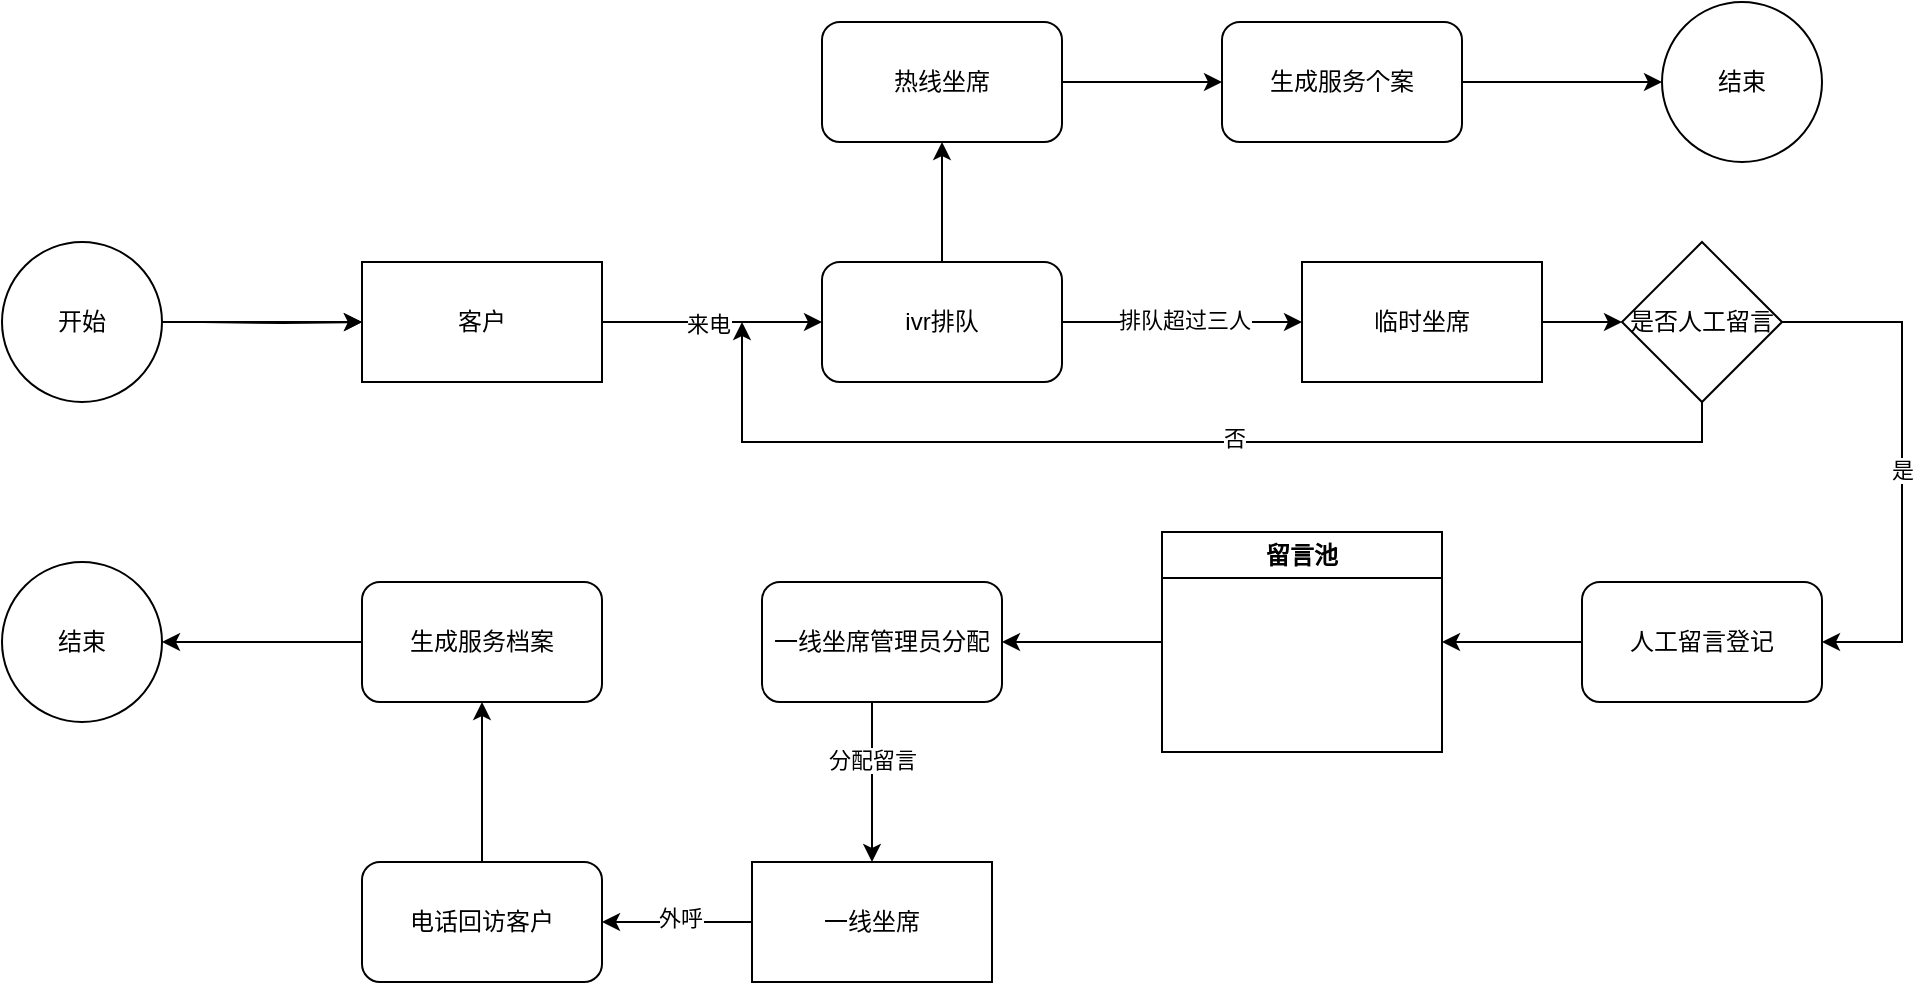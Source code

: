 <mxfile version="22.1.18" type="github">
  <diagram name="Page-1" id="52a04d89-c75d-2922-d76d-85b35f80e030">
    <mxGraphModel dx="1173" dy="746" grid="1" gridSize="10" guides="1" tooltips="1" connect="1" arrows="1" fold="1" page="1" pageScale="1" pageWidth="1100" pageHeight="850" background="none" math="0" shadow="0">
      <root>
        <mxCell id="0" />
        <mxCell id="1" parent="0" />
        <mxCell id="jRr14fNT7QDTzJk1nxz2-3" value="" style="edgeStyle=orthogonalEdgeStyle;rounded=0;orthogonalLoop=1;jettySize=auto;html=1;" parent="1" source="jRr14fNT7QDTzJk1nxz2-1" target="jRr14fNT7QDTzJk1nxz2-16" edge="1">
          <mxGeometry relative="1" as="geometry">
            <mxPoint x="550" y="380" as="targetPoint" />
          </mxGeometry>
        </mxCell>
        <mxCell id="jRr14fNT7QDTzJk1nxz2-43" value="来电" style="edgeLabel;html=1;align=center;verticalAlign=middle;resizable=0;points=[];" parent="jRr14fNT7QDTzJk1nxz2-3" vertex="1" connectable="0">
          <mxGeometry x="-0.044" y="-1" relative="1" as="geometry">
            <mxPoint as="offset" />
          </mxGeometry>
        </mxCell>
        <mxCell id="jRr14fNT7QDTzJk1nxz2-1" value="客户" style="rounded=0;whiteSpace=wrap;html=1;" parent="1" vertex="1">
          <mxGeometry x="330" y="350" width="120" height="60" as="geometry" />
        </mxCell>
        <mxCell id="jRr14fNT7QDTzJk1nxz2-7" value="" style="edgeStyle=orthogonalEdgeStyle;rounded=0;orthogonalLoop=1;jettySize=auto;html=1;exitX=1;exitY=0.5;exitDx=0;exitDy=0;" parent="1" source="jRr14fNT7QDTzJk1nxz2-16" target="jRr14fNT7QDTzJk1nxz2-6" edge="1">
          <mxGeometry relative="1" as="geometry">
            <mxPoint x="640" y="380" as="sourcePoint" />
          </mxGeometry>
        </mxCell>
        <mxCell id="jRr14fNT7QDTzJk1nxz2-9" value="排队超过三人" style="edgeLabel;html=1;align=center;verticalAlign=middle;resizable=0;points=[];" parent="jRr14fNT7QDTzJk1nxz2-7" vertex="1" connectable="0">
          <mxGeometry x="0.011" y="1" relative="1" as="geometry">
            <mxPoint as="offset" />
          </mxGeometry>
        </mxCell>
        <mxCell id="jRr14fNT7QDTzJk1nxz2-13" value="" style="edgeStyle=orthogonalEdgeStyle;rounded=0;orthogonalLoop=1;jettySize=auto;html=1;" parent="1" source="jRr14fNT7QDTzJk1nxz2-6" target="jRr14fNT7QDTzJk1nxz2-12" edge="1">
          <mxGeometry relative="1" as="geometry" />
        </mxCell>
        <mxCell id="jRr14fNT7QDTzJk1nxz2-6" value="临时坐席" style="whiteSpace=wrap;html=1;rounded=0;" parent="1" vertex="1">
          <mxGeometry x="800" y="350" width="120" height="60" as="geometry" />
        </mxCell>
        <mxCell id="jRr14fNT7QDTzJk1nxz2-22" value="" style="edgeStyle=orthogonalEdgeStyle;rounded=0;orthogonalLoop=1;jettySize=auto;html=1;exitX=1;exitY=0.5;exitDx=0;exitDy=0;entryX=1;entryY=0.5;entryDx=0;entryDy=0;" parent="1" source="jRr14fNT7QDTzJk1nxz2-12" edge="1" target="jRr14fNT7QDTzJk1nxz2-23">
          <mxGeometry relative="1" as="geometry">
            <mxPoint x="1070" y="540" as="targetPoint" />
            <Array as="points">
              <mxPoint x="1100" y="380" />
              <mxPoint x="1100" y="540" />
            </Array>
          </mxGeometry>
        </mxCell>
        <mxCell id="jRr14fNT7QDTzJk1nxz2-42" value="是" style="edgeLabel;html=1;align=center;verticalAlign=middle;resizable=0;points=[];" parent="jRr14fNT7QDTzJk1nxz2-22" vertex="1" connectable="0">
          <mxGeometry x="-0.265" y="-2" relative="1" as="geometry">
            <mxPoint x="2" y="38" as="offset" />
          </mxGeometry>
        </mxCell>
        <mxCell id="jRr14fNT7QDTzJk1nxz2-12" value="是否人工留言" style="rhombus;whiteSpace=wrap;html=1;rounded=0;" parent="1" vertex="1">
          <mxGeometry x="960" y="340" width="80" height="80" as="geometry" />
        </mxCell>
        <mxCell id="AQV8VEkUSa6QAiec6kYD-10" value="" style="edgeStyle=orthogonalEdgeStyle;rounded=0;orthogonalLoop=1;jettySize=auto;html=1;" edge="1" parent="1" source="jRr14fNT7QDTzJk1nxz2-16" target="AQV8VEkUSa6QAiec6kYD-9">
          <mxGeometry relative="1" as="geometry" />
        </mxCell>
        <mxCell id="jRr14fNT7QDTzJk1nxz2-16" value="ivr排队" style="rounded=1;whiteSpace=wrap;html=1;" parent="1" vertex="1">
          <mxGeometry x="560" y="350" width="120" height="60" as="geometry" />
        </mxCell>
        <mxCell id="jRr14fNT7QDTzJk1nxz2-18" value="" style="endArrow=classic;html=1;rounded=0;exitX=0.5;exitY=1;exitDx=0;exitDy=0;" parent="1" source="jRr14fNT7QDTzJk1nxz2-12" edge="1">
          <mxGeometry width="50" height="50" relative="1" as="geometry">
            <mxPoint x="860" y="410" as="sourcePoint" />
            <mxPoint x="520" y="380" as="targetPoint" />
            <Array as="points">
              <mxPoint x="1000" y="440" />
              <mxPoint x="780" y="440" />
              <mxPoint x="520" y="440" />
            </Array>
          </mxGeometry>
        </mxCell>
        <mxCell id="jRr14fNT7QDTzJk1nxz2-20" value="否" style="edgeLabel;html=1;align=center;verticalAlign=middle;resizable=0;points=[];" parent="jRr14fNT7QDTzJk1nxz2-18" vertex="1" connectable="0">
          <mxGeometry x="-0.092" y="-2" relative="1" as="geometry">
            <mxPoint as="offset" />
          </mxGeometry>
        </mxCell>
        <mxCell id="jRr14fNT7QDTzJk1nxz2-25" value="" style="edgeStyle=orthogonalEdgeStyle;rounded=0;orthogonalLoop=1;jettySize=auto;html=1;entryX=1;entryY=0.5;entryDx=0;entryDy=0;" parent="1" source="jRr14fNT7QDTzJk1nxz2-23" target="AQV8VEkUSa6QAiec6kYD-4" edge="1">
          <mxGeometry relative="1" as="geometry">
            <mxPoint x="860" y="540" as="targetPoint" />
          </mxGeometry>
        </mxCell>
        <mxCell id="jRr14fNT7QDTzJk1nxz2-23" value="人工留言登记" style="rounded=1;whiteSpace=wrap;html=1;" parent="1" vertex="1">
          <mxGeometry x="940" y="510" width="120" height="60" as="geometry" />
        </mxCell>
        <mxCell id="jRr14fNT7QDTzJk1nxz2-27" value="" style="edgeStyle=orthogonalEdgeStyle;rounded=0;orthogonalLoop=1;jettySize=auto;html=1;exitX=0;exitY=0.5;exitDx=0;exitDy=0;" parent="1" source="AQV8VEkUSa6QAiec6kYD-4" edge="1">
          <mxGeometry relative="1" as="geometry">
            <mxPoint x="740" y="540" as="sourcePoint" />
            <mxPoint x="650" y="540" as="targetPoint" />
          </mxGeometry>
        </mxCell>
        <mxCell id="jRr14fNT7QDTzJk1nxz2-29" value="" style="edgeStyle=orthogonalEdgeStyle;rounded=0;orthogonalLoop=1;jettySize=auto;html=1;exitX=0.5;exitY=1;exitDx=0;exitDy=0;" parent="1" source="AQV8VEkUSa6QAiec6kYD-1" target="jRr14fNT7QDTzJk1nxz2-28" edge="1">
          <mxGeometry relative="1" as="geometry">
            <Array as="points">
              <mxPoint x="585" y="560" />
            </Array>
            <mxPoint x="585" y="570" as="sourcePoint" />
          </mxGeometry>
        </mxCell>
        <mxCell id="jRr14fNT7QDTzJk1nxz2-30" value="分配留言" style="edgeLabel;html=1;align=center;verticalAlign=middle;resizable=0;points=[];" parent="jRr14fNT7QDTzJk1nxz2-29" vertex="1" connectable="0">
          <mxGeometry x="0.025" relative="1" as="geometry">
            <mxPoint as="offset" />
          </mxGeometry>
        </mxCell>
        <mxCell id="jRr14fNT7QDTzJk1nxz2-32" value="" style="edgeStyle=orthogonalEdgeStyle;rounded=0;orthogonalLoop=1;jettySize=auto;html=1;entryX=1;entryY=0.5;entryDx=0;entryDy=0;" parent="1" source="jRr14fNT7QDTzJk1nxz2-28" target="AQV8VEkUSa6QAiec6kYD-5" edge="1">
          <mxGeometry relative="1" as="geometry">
            <mxPoint x="440" y="680" as="targetPoint" />
          </mxGeometry>
        </mxCell>
        <mxCell id="jRr14fNT7QDTzJk1nxz2-41" value="外呼" style="edgeLabel;html=1;align=center;verticalAlign=middle;resizable=0;points=[];" parent="jRr14fNT7QDTzJk1nxz2-32" vertex="1" connectable="0">
          <mxGeometry x="-0.032" y="-2" relative="1" as="geometry">
            <mxPoint as="offset" />
          </mxGeometry>
        </mxCell>
        <mxCell id="jRr14fNT7QDTzJk1nxz2-28" value="一线坐席" style="whiteSpace=wrap;html=1;" parent="1" vertex="1">
          <mxGeometry x="525" y="650" width="120" height="60" as="geometry" />
        </mxCell>
        <mxCell id="jRr14fNT7QDTzJk1nxz2-36" value="" style="edgeStyle=orthogonalEdgeStyle;rounded=0;orthogonalLoop=1;jettySize=auto;html=1;entryX=0.5;entryY=1;entryDx=0;entryDy=0;exitX=0.5;exitY=0;exitDx=0;exitDy=0;" parent="1" source="AQV8VEkUSa6QAiec6kYD-5" target="AQV8VEkUSa6QAiec6kYD-6" edge="1">
          <mxGeometry relative="1" as="geometry">
            <mxPoint x="390" y="710" as="sourcePoint" />
            <mxPoint x="390" y="790" as="targetPoint" />
          </mxGeometry>
        </mxCell>
        <mxCell id="jRr14fNT7QDTzJk1nxz2-38" value="" style="edgeStyle=orthogonalEdgeStyle;rounded=0;orthogonalLoop=1;jettySize=auto;html=1;exitX=0;exitY=0.5;exitDx=0;exitDy=0;" parent="1" source="AQV8VEkUSa6QAiec6kYD-6" target="jRr14fNT7QDTzJk1nxz2-37" edge="1">
          <mxGeometry relative="1" as="geometry">
            <mxPoint x="330" y="555" as="sourcePoint" />
          </mxGeometry>
        </mxCell>
        <mxCell id="jRr14fNT7QDTzJk1nxz2-37" value="结束" style="ellipse;whiteSpace=wrap;html=1;" parent="1" vertex="1">
          <mxGeometry x="150" y="500" width="80" height="80" as="geometry" />
        </mxCell>
        <mxCell id="jRr14fNT7QDTzJk1nxz2-40" value="" style="edgeStyle=orthogonalEdgeStyle;rounded=0;orthogonalLoop=1;jettySize=auto;html=1;" parent="1" target="jRr14fNT7QDTzJk1nxz2-1" edge="1">
          <mxGeometry relative="1" as="geometry">
            <mxPoint x="250" y="380" as="sourcePoint" />
          </mxGeometry>
        </mxCell>
        <mxCell id="AQV8VEkUSa6QAiec6kYD-1" value="一线坐席管理员分配" style="rounded=1;whiteSpace=wrap;html=1;" vertex="1" parent="1">
          <mxGeometry x="530" y="510" width="120" height="60" as="geometry" />
        </mxCell>
        <mxCell id="AQV8VEkUSa6QAiec6kYD-4" value="留言池" style="swimlane;whiteSpace=wrap;html=1;startSize=23;" vertex="1" parent="1">
          <mxGeometry x="730" y="485" width="140" height="110" as="geometry" />
        </mxCell>
        <mxCell id="AQV8VEkUSa6QAiec6kYD-5" value="电话回访客户" style="rounded=1;whiteSpace=wrap;html=1;" vertex="1" parent="1">
          <mxGeometry x="330" y="650" width="120" height="60" as="geometry" />
        </mxCell>
        <mxCell id="AQV8VEkUSa6QAiec6kYD-6" value="生成服务档案" style="rounded=1;whiteSpace=wrap;html=1;" vertex="1" parent="1">
          <mxGeometry x="330" y="510" width="120" height="60" as="geometry" />
        </mxCell>
        <mxCell id="AQV8VEkUSa6QAiec6kYD-8" value="" style="edgeStyle=orthogonalEdgeStyle;rounded=0;orthogonalLoop=1;jettySize=auto;html=1;" edge="1" parent="1" source="AQV8VEkUSa6QAiec6kYD-7" target="jRr14fNT7QDTzJk1nxz2-1">
          <mxGeometry relative="1" as="geometry" />
        </mxCell>
        <mxCell id="AQV8VEkUSa6QAiec6kYD-7" value="开始" style="ellipse;whiteSpace=wrap;html=1;aspect=fixed;" vertex="1" parent="1">
          <mxGeometry x="150" y="340" width="80" height="80" as="geometry" />
        </mxCell>
        <mxCell id="AQV8VEkUSa6QAiec6kYD-12" value="" style="edgeStyle=orthogonalEdgeStyle;rounded=0;orthogonalLoop=1;jettySize=auto;html=1;" edge="1" parent="1" source="AQV8VEkUSa6QAiec6kYD-9" target="AQV8VEkUSa6QAiec6kYD-11">
          <mxGeometry relative="1" as="geometry" />
        </mxCell>
        <mxCell id="AQV8VEkUSa6QAiec6kYD-9" value="热线坐席" style="rounded=1;whiteSpace=wrap;html=1;" vertex="1" parent="1">
          <mxGeometry x="560" y="230" width="120" height="60" as="geometry" />
        </mxCell>
        <mxCell id="AQV8VEkUSa6QAiec6kYD-14" value="" style="edgeStyle=orthogonalEdgeStyle;rounded=0;orthogonalLoop=1;jettySize=auto;html=1;" edge="1" parent="1" source="AQV8VEkUSa6QAiec6kYD-11" target="AQV8VEkUSa6QAiec6kYD-13">
          <mxGeometry relative="1" as="geometry" />
        </mxCell>
        <mxCell id="AQV8VEkUSa6QAiec6kYD-11" value="生成服务个案" style="rounded=1;whiteSpace=wrap;html=1;" vertex="1" parent="1">
          <mxGeometry x="760" y="230" width="120" height="60" as="geometry" />
        </mxCell>
        <mxCell id="AQV8VEkUSa6QAiec6kYD-13" value="结束" style="ellipse;whiteSpace=wrap;html=1;rounded=1;" vertex="1" parent="1">
          <mxGeometry x="980" y="220" width="80" height="80" as="geometry" />
        </mxCell>
      </root>
    </mxGraphModel>
  </diagram>
</mxfile>
